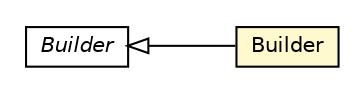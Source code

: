 #!/usr/local/bin/dot
#
# Class diagram 
# Generated by UMLGraph version R5_6-24-gf6e263 (http://www.umlgraph.org/)
#

digraph G {
	edge [fontname="Helvetica",fontsize=10,labelfontname="Helvetica",labelfontsize=10];
	node [fontname="Helvetica",fontsize=10,shape=plaintext];
	nodesep=0.25;
	ranksep=0.5;
	rankdir=LR;
	// com.gwtplatform.dispatch.client.gin.RestDispatchAsyncModule.Builder
	c340931 [label=<<table title="com.gwtplatform.dispatch.client.gin.RestDispatchAsyncModule.Builder" border="0" cellborder="1" cellspacing="0" cellpadding="2" port="p" bgcolor="lemonChiffon" href="./RestDispatchAsyncModule.Builder.html">
		<tr><td><table border="0" cellspacing="0" cellpadding="1">
<tr><td align="center" balign="center"> Builder </td></tr>
		</table></td></tr>
		</table>>, URL="./RestDispatchAsyncModule.Builder.html", fontname="Helvetica", fontcolor="black", fontsize=10.0];
	// com.gwtplatform.dispatch.client.gin.AbstractDispatchAsyncModule.Builder
	c340933 [label=<<table title="com.gwtplatform.dispatch.client.gin.AbstractDispatchAsyncModule.Builder" border="0" cellborder="1" cellspacing="0" cellpadding="2" port="p" href="./AbstractDispatchAsyncModule.Builder.html">
		<tr><td><table border="0" cellspacing="0" cellpadding="1">
<tr><td align="center" balign="center"><font face="Helvetica-Oblique"> Builder </font></td></tr>
		</table></td></tr>
		</table>>, URL="./AbstractDispatchAsyncModule.Builder.html", fontname="Helvetica", fontcolor="black", fontsize=10.0];
	//com.gwtplatform.dispatch.client.gin.RestDispatchAsyncModule.Builder extends com.gwtplatform.dispatch.client.gin.AbstractDispatchAsyncModule.Builder
	c340933:p -> c340931:p [dir=back,arrowtail=empty];
}

